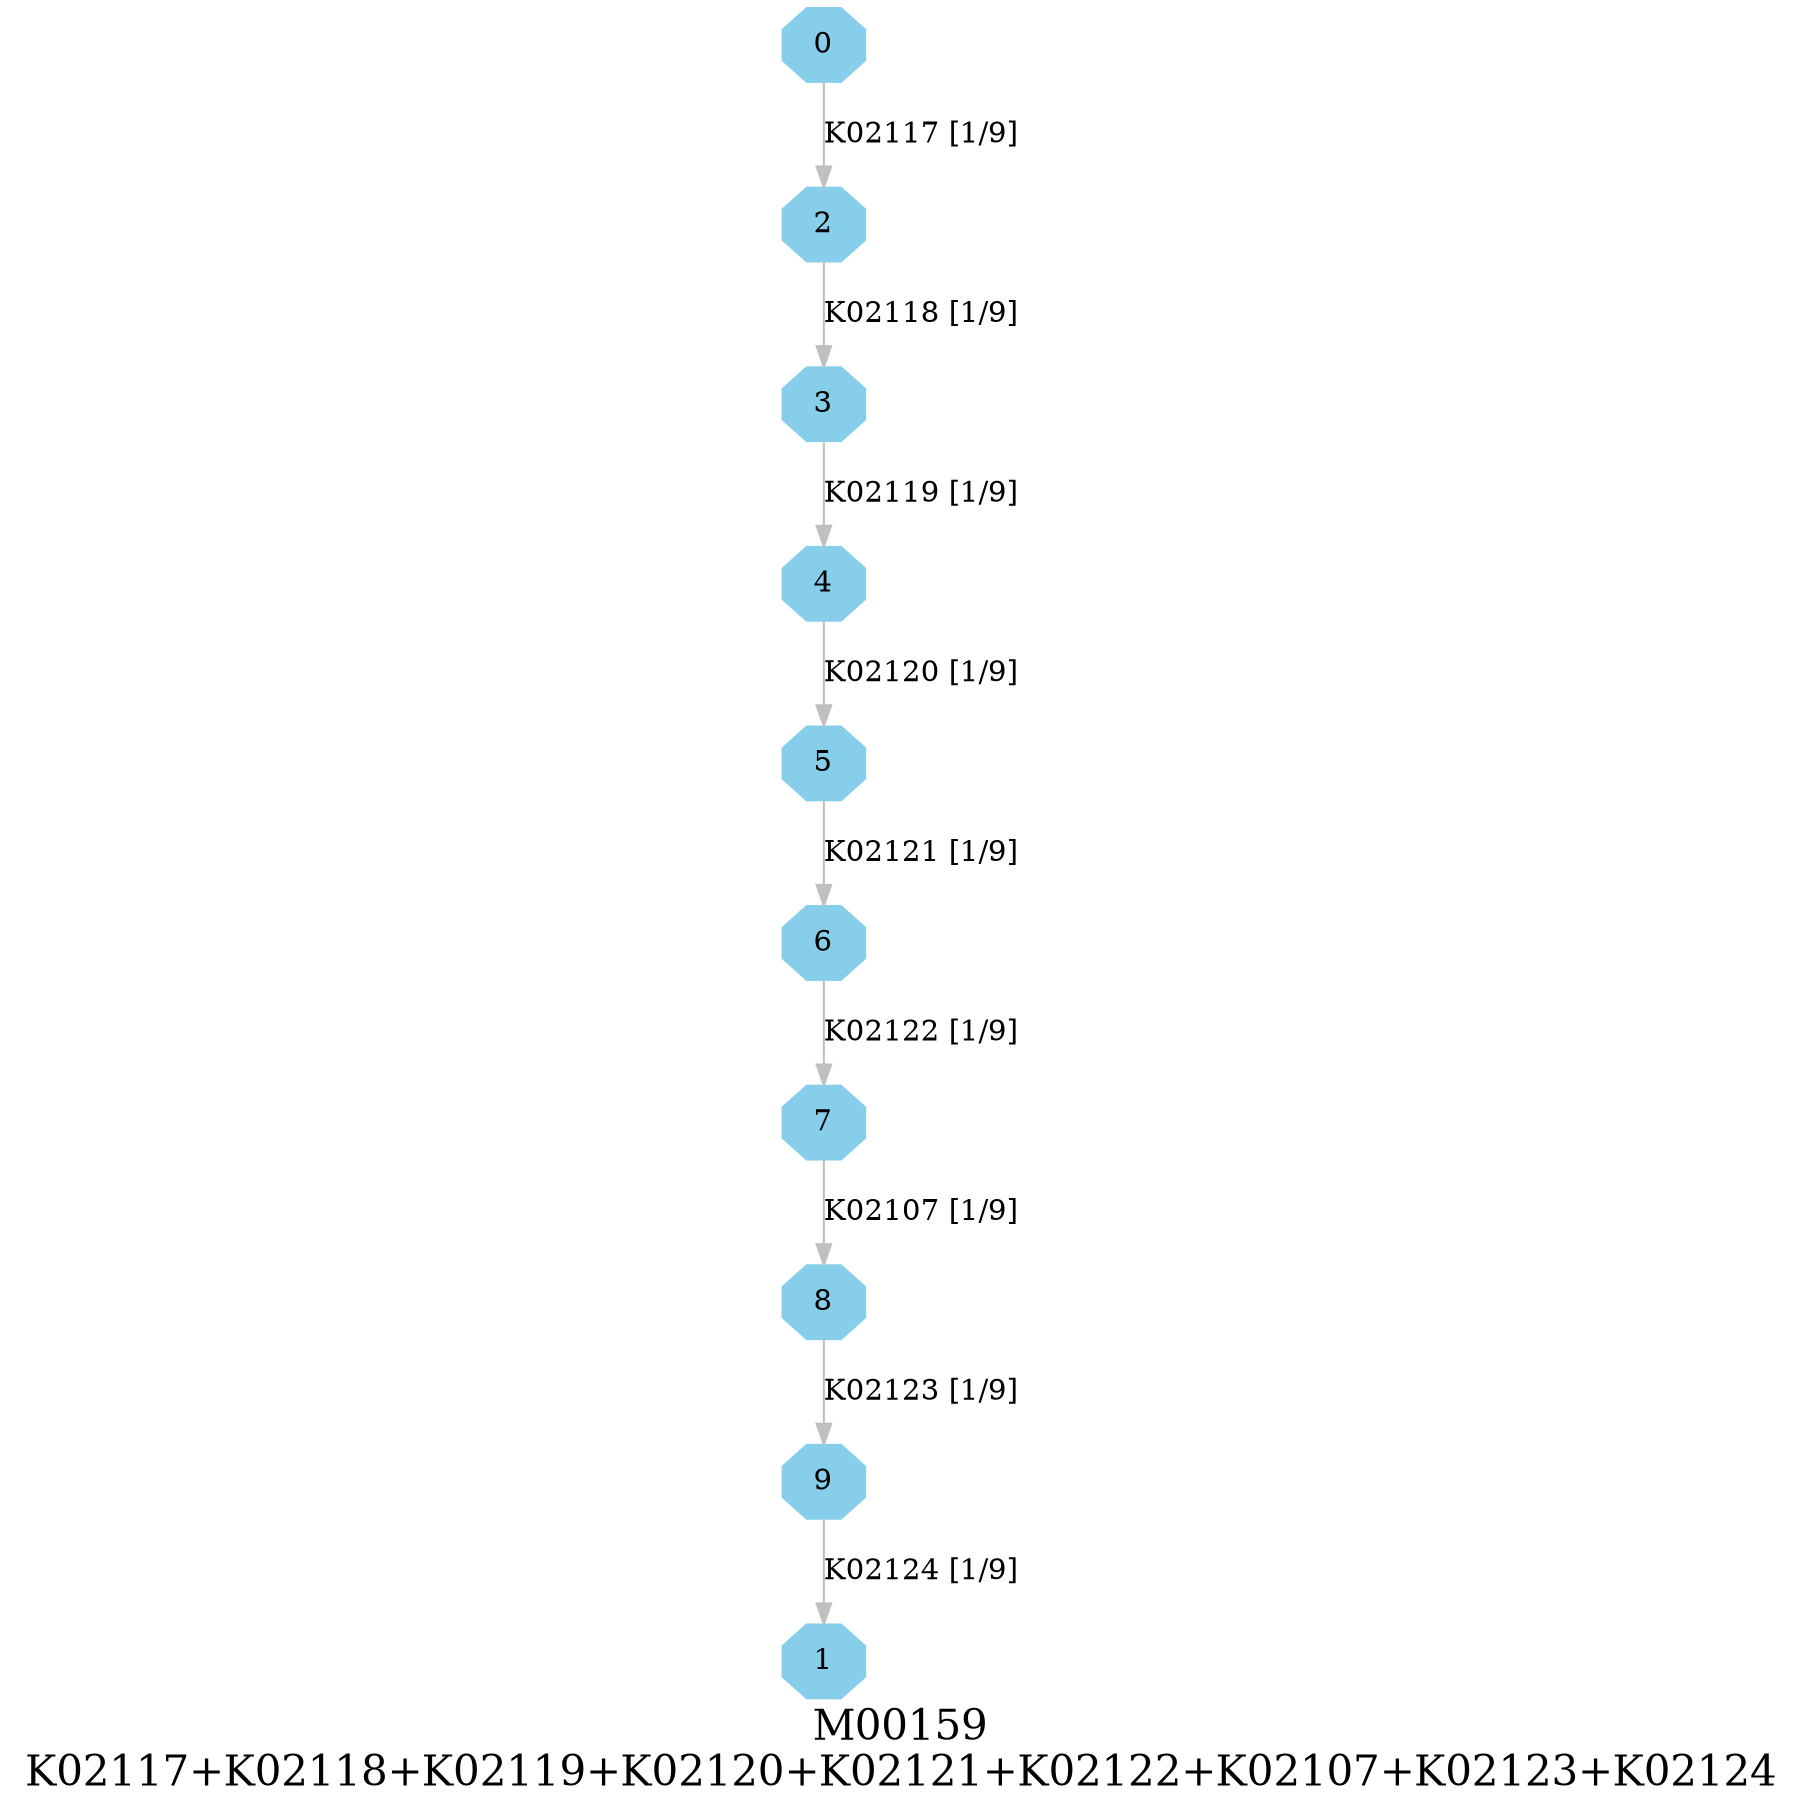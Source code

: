 digraph G {
graph [label="M00159
K02117+K02118+K02119+K02120+K02121+K02122+K02107+K02123+K02124",fontsize=20];
node [shape=box,style=filled];
edge [len=3,color=grey];
{node [width=.3,height=.3,shape=octagon,style=filled,color=skyblue] 0 1 2 3 4 5 6 7 8 9 }
0 -> 2 [label="K02117 [1/9]"];
2 -> 3 [label="K02118 [1/9]"];
3 -> 4 [label="K02119 [1/9]"];
4 -> 5 [label="K02120 [1/9]"];
5 -> 6 [label="K02121 [1/9]"];
6 -> 7 [label="K02122 [1/9]"];
7 -> 8 [label="K02107 [1/9]"];
8 -> 9 [label="K02123 [1/9]"];
9 -> 1 [label="K02124 [1/9]"];
}